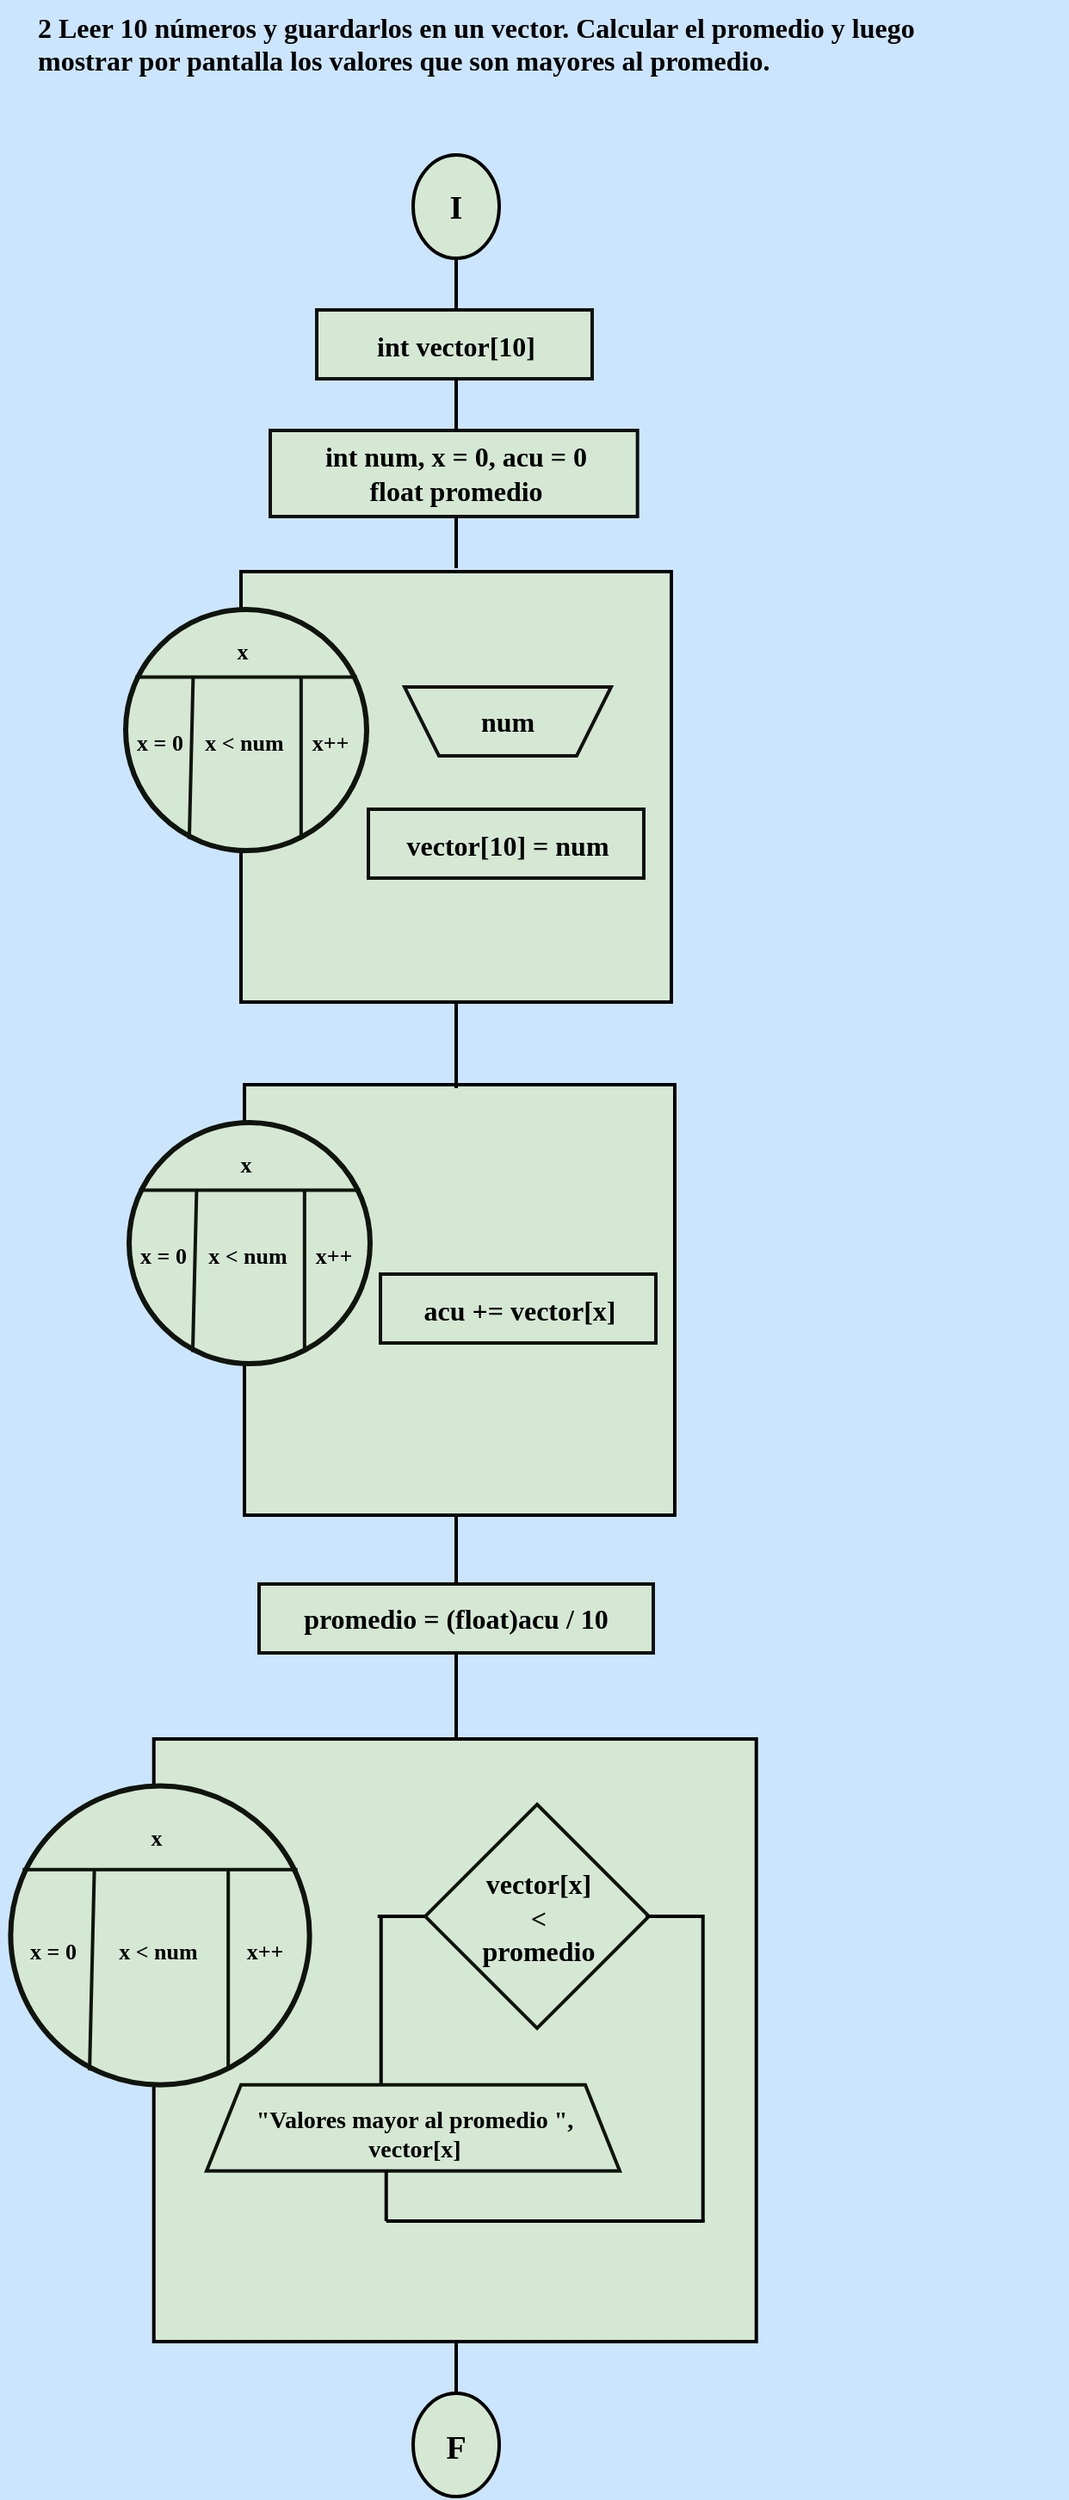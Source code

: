 <mxfile version="24.4.8" type="device">
  <diagram name="Página-1" id="AKoou6CRLwUJHbGNkbX9">
    <mxGraphModel dx="1420" dy="830" grid="1" gridSize="10" guides="1" tooltips="1" connect="1" arrows="1" fold="1" page="1" pageScale="1" pageWidth="827" pageHeight="1169" background="#CCE5FF" math="0" shadow="0">
      <root>
        <mxCell id="0" />
        <mxCell id="1" parent="0" />
        <mxCell id="Jc-Pg5-LPqiU9QXtN4wY-1" value="2 Leer 10 números y guardarlos en un vector. Calcular el promedio y luego&#xa;mostrar por pantalla los valores que son mayores al promedio." style="text;whiteSpace=wrap;html=1;fontFamily=Comic Sans MS;fontStyle=1;fontSize=16;fontColor=#000000;" vertex="1" parent="1">
          <mxGeometry x="110" y="20" width="600" height="60" as="geometry" />
        </mxCell>
        <mxCell id="Jc-Pg5-LPqiU9QXtN4wY-86" value="" style="group;aspect=fixed;" vertex="1" connectable="0" parent="1">
          <mxGeometry x="99.36" y="110" width="439.28" height="1360" as="geometry" />
        </mxCell>
        <mxCell id="Jc-Pg5-LPqiU9QXtN4wY-6" value="" style="group;aspect=fixed;" vertex="1" connectable="0" parent="Jc-Pg5-LPqiU9QXtN4wY-86">
          <mxGeometry x="230.64" width="50" height="60" as="geometry" />
        </mxCell>
        <mxCell id="Jc-Pg5-LPqiU9QXtN4wY-2" value="" style="strokeWidth=2;html=1;shape=mxgraph.flowchart.start_2;whiteSpace=wrap;rounded=0;labelBackgroundColor=none;strokeColor=#000000;align=center;verticalAlign=middle;fontFamily=Helvetica;fontSize=12;fontColor=default;fillColor=#d5e8d4;aspect=fixed;" vertex="1" parent="Jc-Pg5-LPqiU9QXtN4wY-6">
          <mxGeometry width="50" height="60" as="geometry" />
        </mxCell>
        <mxCell id="Jc-Pg5-LPqiU9QXtN4wY-4" value="&lt;font color=&quot;#000000&quot; size=&quot;1&quot; face=&quot;Comic Sans MS&quot;&gt;&lt;b style=&quot;font-size: 19px;&quot;&gt;I&lt;/b&gt;&lt;/font&gt;" style="text;strokeColor=none;align=center;fillColor=none;html=1;verticalAlign=middle;whiteSpace=wrap;rounded=0;fontFamily=Architects Daughter;fontSource=https%3A%2F%2Ffonts.googleapis.com%2Fcss%3Ffamily%3DArchitects%2BDaughter;aspect=fixed;" vertex="1" parent="Jc-Pg5-LPqiU9QXtN4wY-6">
          <mxGeometry x="5" y="16" width="40" height="30" as="geometry" />
        </mxCell>
        <mxCell id="Jc-Pg5-LPqiU9QXtN4wY-7" value="" style="group;aspect=fixed;" vertex="1" connectable="0" parent="Jc-Pg5-LPqiU9QXtN4wY-86">
          <mxGeometry x="230.64" y="1300" width="50" height="60" as="geometry" />
        </mxCell>
        <mxCell id="Jc-Pg5-LPqiU9QXtN4wY-3" value="" style="strokeWidth=2;html=1;shape=mxgraph.flowchart.start_2;whiteSpace=wrap;rounded=0;labelBackgroundColor=none;strokeColor=#000000;align=center;verticalAlign=middle;fontFamily=Helvetica;fontSize=12;fontColor=default;fillColor=#d5e8d4;" vertex="1" parent="Jc-Pg5-LPqiU9QXtN4wY-7">
          <mxGeometry width="50" height="60" as="geometry" />
        </mxCell>
        <mxCell id="Jc-Pg5-LPqiU9QXtN4wY-5" value="&lt;font color=&quot;#000000&quot; size=&quot;1&quot; face=&quot;Comic Sans MS&quot;&gt;&lt;b style=&quot;font-size: 19px;&quot;&gt;F&lt;/b&gt;&lt;/font&gt;" style="text;strokeColor=none;align=center;fillColor=none;html=1;verticalAlign=middle;whiteSpace=wrap;rounded=0;fontFamily=Architects Daughter;fontSource=https://fonts.googleapis.com/css?family=Architects+Daughter;" vertex="1" parent="Jc-Pg5-LPqiU9QXtN4wY-7">
          <mxGeometry x="5" y="17" width="40" height="30" as="geometry" />
        </mxCell>
        <mxCell id="Jc-Pg5-LPqiU9QXtN4wY-10" value="" style="group;aspect=fixed;" vertex="1" connectable="0" parent="Jc-Pg5-LPqiU9QXtN4wY-86">
          <mxGeometry x="165.64" y="90" width="180" height="40" as="geometry" />
        </mxCell>
        <mxCell id="Jc-Pg5-LPqiU9QXtN4wY-8" value="" style="rounded=0;whiteSpace=wrap;html=1;labelBackgroundColor=none;strokeColor=#0f100e;strokeWidth=2;align=center;verticalAlign=middle;fontFamily=Helvetica;fontSize=12;fontColor=default;fillColor=#d5e8d4;" vertex="1" parent="Jc-Pg5-LPqiU9QXtN4wY-10">
          <mxGeometry x="9" width="160" height="40" as="geometry" />
        </mxCell>
        <mxCell id="Jc-Pg5-LPqiU9QXtN4wY-9" value="&lt;font size=&quot;1&quot; face=&quot;Comic Sans MS&quot; color=&quot;#000000&quot;&gt;&lt;b style=&quot;font-size: 16px;&quot;&gt;int vector[10]&lt;/b&gt;&lt;/font&gt;" style="text;strokeColor=none;align=center;fillColor=none;html=1;verticalAlign=middle;whiteSpace=wrap;rounded=0;fontFamily=Architects Daughter;fontSource=https%3A%2F%2Ffonts.googleapis.com%2Fcss%3Ffamily%3DArchitects%2BDaughter;" vertex="1" parent="Jc-Pg5-LPqiU9QXtN4wY-10">
          <mxGeometry y="6" width="180" height="30" as="geometry" />
        </mxCell>
        <mxCell id="Jc-Pg5-LPqiU9QXtN4wY-13" value="" style="group;aspect=fixed;" vertex="1" connectable="0" parent="Jc-Pg5-LPqiU9QXtN4wY-86">
          <mxGeometry x="135.64" y="160" width="240" height="55" as="geometry" />
        </mxCell>
        <mxCell id="Jc-Pg5-LPqiU9QXtN4wY-14" value="" style="rounded=0;whiteSpace=wrap;html=1;labelBackgroundColor=none;strokeColor=#0f100e;strokeWidth=2;align=center;verticalAlign=middle;fontFamily=Helvetica;fontSize=12;fontColor=default;fillColor=#d5e8d4;aspect=fixed;" vertex="1" parent="Jc-Pg5-LPqiU9QXtN4wY-13">
          <mxGeometry x="12" width="213.333" height="50" as="geometry" />
        </mxCell>
        <mxCell id="Jc-Pg5-LPqiU9QXtN4wY-15" value="&lt;font size=&quot;1&quot; face=&quot;Comic Sans MS&quot; color=&quot;#000000&quot;&gt;&lt;b style=&quot;font-size: 16px;&quot;&gt;int num, x = 0, acu = 0&lt;/b&gt;&lt;/font&gt;&lt;div&gt;&lt;font size=&quot;1&quot; face=&quot;Comic Sans MS&quot; color=&quot;#000000&quot;&gt;&lt;b style=&quot;font-size: 16px;&quot;&gt;float promedio&lt;/b&gt;&lt;/font&gt;&lt;/div&gt;" style="text;strokeColor=none;align=center;fillColor=none;html=1;verticalAlign=middle;whiteSpace=wrap;rounded=0;fontFamily=Architects Daughter;fontSource=https://fonts.googleapis.com/css?family=Architects+Daughter;aspect=fixed;" vertex="1" parent="Jc-Pg5-LPqiU9QXtN4wY-13">
          <mxGeometry x="15.33" y="-5" width="210" height="60" as="geometry" />
        </mxCell>
        <mxCell id="Jc-Pg5-LPqiU9QXtN4wY-29" value="" style="group;aspect=fixed;" vertex="1" connectable="0" parent="Jc-Pg5-LPqiU9QXtN4wY-86">
          <mxGeometry x="58.64" y="242" width="322" height="250" as="geometry" />
        </mxCell>
        <mxCell id="Jc-Pg5-LPqiU9QXtN4wY-18" value="" style="whiteSpace=wrap;html=1;aspect=fixed;rounded=0;labelBackgroundColor=none;strokeColor=#000000;strokeWidth=2;align=center;verticalAlign=middle;fontFamily=Helvetica;fontSize=12;fontColor=default;fillColor=#d5e8d4;" vertex="1" parent="Jc-Pg5-LPqiU9QXtN4wY-29">
          <mxGeometry x="72" width="250" height="250" as="geometry" />
        </mxCell>
        <mxCell id="Jc-Pg5-LPqiU9QXtN4wY-28" value="" style="group;aspect=fixed;" vertex="1" connectable="0" parent="Jc-Pg5-LPqiU9QXtN4wY-29">
          <mxGeometry y="22" width="149" height="140" as="geometry" />
        </mxCell>
        <mxCell id="Jc-Pg5-LPqiU9QXtN4wY-20" value="" style="ellipse;whiteSpace=wrap;html=1;aspect=fixed;rounded=0;labelBackgroundColor=none;strokeColor=#0F140C;strokeWidth=3;align=center;verticalAlign=middle;fontFamily=Helvetica;fontSize=12;fontColor=default;fillColor=#d5e8d4;container=0;" vertex="1" parent="Jc-Pg5-LPqiU9QXtN4wY-28">
          <mxGeometry x="5" width="140" height="140" as="geometry" />
        </mxCell>
        <mxCell id="Jc-Pg5-LPqiU9QXtN4wY-21" value="" style="endArrow=none;html=1;rounded=0;strokeColor=#0F140C;fontFamily=Helvetica;fontSize=12;fontColor=default;fillColor=#B2C9AB;strokeWidth=2;" edge="1" parent="Jc-Pg5-LPqiU9QXtN4wY-28">
          <mxGeometry width="50" height="50" relative="1" as="geometry">
            <mxPoint x="139.4" y="39.2" as="sourcePoint" />
            <mxPoint x="10.6" y="39.2" as="targetPoint" />
          </mxGeometry>
        </mxCell>
        <mxCell id="Jc-Pg5-LPqiU9QXtN4wY-22" value="" style="endArrow=none;html=1;rounded=0;strokeColor=#0F140C;fontFamily=Helvetica;fontSize=12;fontColor=default;fillColor=#B2C9AB;exitX=0.264;exitY=0.952;exitDx=0;exitDy=0;exitPerimeter=0;strokeWidth=2;" edge="1" parent="Jc-Pg5-LPqiU9QXtN4wY-28" source="Jc-Pg5-LPqiU9QXtN4wY-20">
          <mxGeometry width="50" height="50" relative="1" as="geometry">
            <mxPoint x="38.6" y="84" as="sourcePoint" />
            <mxPoint x="44.2" y="39.2" as="targetPoint" />
          </mxGeometry>
        </mxCell>
        <mxCell id="Jc-Pg5-LPqiU9QXtN4wY-23" value="" style="endArrow=none;html=1;rounded=0;strokeColor=#0F140C;fontFamily=Helvetica;fontSize=12;fontColor=default;fillColor=#B2C9AB;exitX=0.728;exitY=0.948;exitDx=0;exitDy=0;exitPerimeter=0;strokeWidth=2;" edge="1" parent="Jc-Pg5-LPqiU9QXtN4wY-28" source="Jc-Pg5-LPqiU9QXtN4wY-20">
          <mxGeometry width="50" height="50" relative="1" as="geometry">
            <mxPoint x="89.0" y="95.2" as="sourcePoint" />
            <mxPoint x="106.92" y="39.2" as="targetPoint" />
          </mxGeometry>
        </mxCell>
        <mxCell id="Jc-Pg5-LPqiU9QXtN4wY-27" value="&lt;font face=&quot;Comic Sans MS&quot; color=&quot;#000000&quot;&gt;&lt;span style=&quot;font-size: 13px;&quot;&gt;&lt;b&gt;x&lt;/b&gt;&lt;/span&gt;&lt;/font&gt;" style="text;strokeColor=none;align=center;fillColor=none;html=1;verticalAlign=middle;whiteSpace=wrap;rounded=0;fontFamily=Architects Daughter;fontSource=https://fonts.googleapis.com/css?family=Architects+Daughter;container=0;" vertex="1" parent="Jc-Pg5-LPqiU9QXtN4wY-28">
          <mxGeometry x="48" y="10" width="50" height="30" as="geometry" />
        </mxCell>
        <mxCell id="Jc-Pg5-LPqiU9QXtN4wY-24" value="&lt;font color=&quot;#000000&quot; size=&quot;1&quot; face=&quot;Comic Sans MS&quot;&gt;&lt;b style=&quot;font-size: 13px;&quot;&gt;x++&lt;/b&gt;&lt;/font&gt;" style="text;strokeColor=none;align=center;fillColor=none;html=1;verticalAlign=middle;whiteSpace=wrap;rounded=0;fontFamily=Architects Daughter;fontSource=https%3A%2F%2Ffonts.googleapis.com%2Fcss%3Ffamily%3DArchitects%2BDaughter;container=0;" vertex="1" parent="Jc-Pg5-LPqiU9QXtN4wY-28">
          <mxGeometry x="99" y="63" width="50" height="30" as="geometry" />
        </mxCell>
        <mxCell id="Jc-Pg5-LPqiU9QXtN4wY-26" value="&lt;font color=&quot;#000000&quot; size=&quot;1&quot; face=&quot;Comic Sans MS&quot;&gt;&lt;b style=&quot;font-size: 13px;&quot;&gt;x &amp;lt; num&lt;/b&gt;&lt;/font&gt;" style="text;strokeColor=none;align=center;fillColor=none;html=1;verticalAlign=middle;whiteSpace=wrap;rounded=0;fontFamily=Architects Daughter;fontSource=https://fonts.googleapis.com/css?family=Architects+Daughter;container=0;" vertex="1" parent="Jc-Pg5-LPqiU9QXtN4wY-28">
          <mxGeometry x="44" y="63" width="60" height="30" as="geometry" />
        </mxCell>
        <mxCell id="Jc-Pg5-LPqiU9QXtN4wY-25" value="&lt;font color=&quot;#000000&quot; size=&quot;1&quot; face=&quot;Comic Sans MS&quot;&gt;&lt;b style=&quot;font-size: 13px;&quot;&gt;x = 0&lt;/b&gt;&lt;/font&gt;" style="text;strokeColor=none;align=center;fillColor=none;html=1;verticalAlign=middle;whiteSpace=wrap;rounded=0;fontFamily=Architects Daughter;fontSource=https://fonts.googleapis.com/css?family=Architects+Daughter;container=0;" vertex="1" parent="Jc-Pg5-LPqiU9QXtN4wY-28">
          <mxGeometry y="63" width="50" height="30" as="geometry" />
        </mxCell>
        <mxCell id="Jc-Pg5-LPqiU9QXtN4wY-46" value="" style="group;aspect=fixed;" vertex="1" connectable="0" parent="Jc-Pg5-LPqiU9QXtN4wY-29">
          <mxGeometry x="167" y="67" width="120" height="40" as="geometry" />
        </mxCell>
        <mxCell id="Jc-Pg5-LPqiU9QXtN4wY-44" value="" style="shape=trapezoid;perimeter=trapezoidPerimeter;whiteSpace=wrap;html=1;fixedSize=1;rounded=0;labelBackgroundColor=none;strokeColor=#121211;strokeWidth=2;align=center;verticalAlign=middle;fontFamily=Helvetica;fontSize=12;fontColor=default;fillColor=#d5e8d4;direction=west;container=0;" vertex="1" parent="Jc-Pg5-LPqiU9QXtN4wY-46">
          <mxGeometry width="120" height="40" as="geometry">
            <mxRectangle x="-1020" y="-650" width="50" height="40" as="alternateBounds" />
          </mxGeometry>
        </mxCell>
        <mxCell id="Jc-Pg5-LPqiU9QXtN4wY-45" value="&lt;font size=&quot;1&quot; face=&quot;Comic Sans MS&quot; color=&quot;#000000&quot;&gt;&lt;b style=&quot;font-size: 16px;&quot;&gt;num&lt;/b&gt;&lt;/font&gt;" style="text;strokeColor=none;align=center;fillColor=none;html=1;verticalAlign=middle;whiteSpace=wrap;rounded=0;fontFamily=Architects Daughter;fontSource=https://fonts.googleapis.com/css?family=Architects+Daughter;container=0;" vertex="1" parent="Jc-Pg5-LPqiU9QXtN4wY-46">
          <mxGeometry x="20" y="5" width="80" height="30" as="geometry" />
        </mxCell>
        <mxCell id="Jc-Pg5-LPqiU9QXtN4wY-41" value="" style="group;aspect=fixed;" vertex="1" connectable="0" parent="Jc-Pg5-LPqiU9QXtN4wY-29">
          <mxGeometry x="137" y="138" width="180" height="40" as="geometry" />
        </mxCell>
        <mxCell id="Jc-Pg5-LPqiU9QXtN4wY-42" value="" style="rounded=0;whiteSpace=wrap;html=1;labelBackgroundColor=none;strokeColor=#0f100e;strokeWidth=2;align=center;verticalAlign=middle;fontFamily=Helvetica;fontSize=12;fontColor=default;fillColor=#d5e8d4;" vertex="1" parent="Jc-Pg5-LPqiU9QXtN4wY-41">
          <mxGeometry x="9" width="160" height="40" as="geometry" />
        </mxCell>
        <mxCell id="Jc-Pg5-LPqiU9QXtN4wY-43" value="&lt;font size=&quot;1&quot; face=&quot;Comic Sans MS&quot; color=&quot;#000000&quot;&gt;&lt;b style=&quot;font-size: 16px;&quot;&gt;vector[10] = num&lt;/b&gt;&lt;/font&gt;" style="text;strokeColor=none;align=center;fillColor=none;html=1;verticalAlign=middle;whiteSpace=wrap;rounded=0;fontFamily=Architects Daughter;fontSource=https://fonts.googleapis.com/css?family=Architects+Daughter;" vertex="1" parent="Jc-Pg5-LPqiU9QXtN4wY-41">
          <mxGeometry y="6" width="180" height="30" as="geometry" />
        </mxCell>
        <mxCell id="Jc-Pg5-LPqiU9QXtN4wY-30" value="" style="group;aspect=fixed;" vertex="1" connectable="0" parent="Jc-Pg5-LPqiU9QXtN4wY-86">
          <mxGeometry x="60.64" y="540" width="322" height="250" as="geometry" />
        </mxCell>
        <mxCell id="Jc-Pg5-LPqiU9QXtN4wY-31" value="" style="whiteSpace=wrap;html=1;aspect=fixed;rounded=0;labelBackgroundColor=none;strokeColor=#000000;strokeWidth=2;align=center;verticalAlign=middle;fontFamily=Helvetica;fontSize=12;fontColor=default;fillColor=#d5e8d4;" vertex="1" parent="Jc-Pg5-LPqiU9QXtN4wY-30">
          <mxGeometry x="72" width="250" height="250" as="geometry" />
        </mxCell>
        <mxCell id="Jc-Pg5-LPqiU9QXtN4wY-32" value="" style="group;aspect=fixed;" vertex="1" connectable="0" parent="Jc-Pg5-LPqiU9QXtN4wY-30">
          <mxGeometry y="22" width="149" height="140" as="geometry" />
        </mxCell>
        <mxCell id="Jc-Pg5-LPqiU9QXtN4wY-33" value="" style="ellipse;whiteSpace=wrap;html=1;aspect=fixed;rounded=0;labelBackgroundColor=none;strokeColor=#0F140C;strokeWidth=3;align=center;verticalAlign=middle;fontFamily=Helvetica;fontSize=12;fontColor=default;fillColor=#d5e8d4;container=0;" vertex="1" parent="Jc-Pg5-LPqiU9QXtN4wY-32">
          <mxGeometry x="5" width="140" height="140" as="geometry" />
        </mxCell>
        <mxCell id="Jc-Pg5-LPqiU9QXtN4wY-34" value="" style="endArrow=none;html=1;rounded=0;strokeColor=#0F140C;fontFamily=Helvetica;fontSize=12;fontColor=default;fillColor=#B2C9AB;strokeWidth=2;" edge="1" parent="Jc-Pg5-LPqiU9QXtN4wY-32">
          <mxGeometry width="50" height="50" relative="1" as="geometry">
            <mxPoint x="139.4" y="39.2" as="sourcePoint" />
            <mxPoint x="10.6" y="39.2" as="targetPoint" />
          </mxGeometry>
        </mxCell>
        <mxCell id="Jc-Pg5-LPqiU9QXtN4wY-35" value="" style="endArrow=none;html=1;rounded=0;strokeColor=#0F140C;fontFamily=Helvetica;fontSize=12;fontColor=default;fillColor=#B2C9AB;exitX=0.264;exitY=0.952;exitDx=0;exitDy=0;exitPerimeter=0;strokeWidth=2;" edge="1" parent="Jc-Pg5-LPqiU9QXtN4wY-32" source="Jc-Pg5-LPqiU9QXtN4wY-33">
          <mxGeometry width="50" height="50" relative="1" as="geometry">
            <mxPoint x="38.6" y="84" as="sourcePoint" />
            <mxPoint x="44.2" y="39.2" as="targetPoint" />
          </mxGeometry>
        </mxCell>
        <mxCell id="Jc-Pg5-LPqiU9QXtN4wY-36" value="" style="endArrow=none;html=1;rounded=0;strokeColor=#0F140C;fontFamily=Helvetica;fontSize=12;fontColor=default;fillColor=#B2C9AB;exitX=0.728;exitY=0.948;exitDx=0;exitDy=0;exitPerimeter=0;strokeWidth=2;" edge="1" parent="Jc-Pg5-LPqiU9QXtN4wY-32" source="Jc-Pg5-LPqiU9QXtN4wY-33">
          <mxGeometry width="50" height="50" relative="1" as="geometry">
            <mxPoint x="89.0" y="95.2" as="sourcePoint" />
            <mxPoint x="106.92" y="39.2" as="targetPoint" />
          </mxGeometry>
        </mxCell>
        <mxCell id="Jc-Pg5-LPqiU9QXtN4wY-37" value="&lt;font face=&quot;Comic Sans MS&quot; color=&quot;#000000&quot;&gt;&lt;span style=&quot;font-size: 13px;&quot;&gt;&lt;b&gt;x&lt;/b&gt;&lt;/span&gt;&lt;/font&gt;" style="text;strokeColor=none;align=center;fillColor=none;html=1;verticalAlign=middle;whiteSpace=wrap;rounded=0;fontFamily=Architects Daughter;fontSource=https://fonts.googleapis.com/css?family=Architects+Daughter;container=0;" vertex="1" parent="Jc-Pg5-LPqiU9QXtN4wY-32">
          <mxGeometry x="48" y="10" width="50" height="30" as="geometry" />
        </mxCell>
        <mxCell id="Jc-Pg5-LPqiU9QXtN4wY-38" value="&lt;font color=&quot;#000000&quot; size=&quot;1&quot; face=&quot;Comic Sans MS&quot;&gt;&lt;b style=&quot;font-size: 13px;&quot;&gt;x++&lt;/b&gt;&lt;/font&gt;" style="text;strokeColor=none;align=center;fillColor=none;html=1;verticalAlign=middle;whiteSpace=wrap;rounded=0;fontFamily=Architects Daughter;fontSource=https://fonts.googleapis.com/css?family=Architects+Daughter;container=0;" vertex="1" parent="Jc-Pg5-LPqiU9QXtN4wY-32">
          <mxGeometry x="99" y="63" width="50" height="30" as="geometry" />
        </mxCell>
        <mxCell id="Jc-Pg5-LPqiU9QXtN4wY-39" value="&lt;font color=&quot;#000000&quot; size=&quot;1&quot; face=&quot;Comic Sans MS&quot;&gt;&lt;b style=&quot;font-size: 13px;&quot;&gt;x &amp;lt; num&lt;/b&gt;&lt;/font&gt;" style="text;strokeColor=none;align=center;fillColor=none;html=1;verticalAlign=middle;whiteSpace=wrap;rounded=0;fontFamily=Architects Daughter;fontSource=https://fonts.googleapis.com/css?family=Architects+Daughter;container=0;" vertex="1" parent="Jc-Pg5-LPqiU9QXtN4wY-32">
          <mxGeometry x="44" y="63" width="60" height="30" as="geometry" />
        </mxCell>
        <mxCell id="Jc-Pg5-LPqiU9QXtN4wY-40" value="&lt;font color=&quot;#000000&quot; size=&quot;1&quot; face=&quot;Comic Sans MS&quot;&gt;&lt;b style=&quot;font-size: 13px;&quot;&gt;x = 0&lt;/b&gt;&lt;/font&gt;" style="text;strokeColor=none;align=center;fillColor=none;html=1;verticalAlign=middle;whiteSpace=wrap;rounded=0;fontFamily=Architects Daughter;fontSource=https://fonts.googleapis.com/css?family=Architects+Daughter;container=0;" vertex="1" parent="Jc-Pg5-LPqiU9QXtN4wY-32">
          <mxGeometry y="63" width="50" height="30" as="geometry" />
        </mxCell>
        <mxCell id="Jc-Pg5-LPqiU9QXtN4wY-58" value="" style="group;aspect=fixed;" vertex="1" connectable="0" parent="Jc-Pg5-LPqiU9QXtN4wY-30">
          <mxGeometry x="142" y="110" width="180" height="40" as="geometry" />
        </mxCell>
        <mxCell id="Jc-Pg5-LPqiU9QXtN4wY-59" value="" style="rounded=0;whiteSpace=wrap;html=1;labelBackgroundColor=none;strokeColor=#0f100e;strokeWidth=2;align=center;verticalAlign=middle;fontFamily=Helvetica;fontSize=12;fontColor=default;fillColor=#d5e8d4;" vertex="1" parent="Jc-Pg5-LPqiU9QXtN4wY-58">
          <mxGeometry x="9" width="160" height="40" as="geometry" />
        </mxCell>
        <mxCell id="Jc-Pg5-LPqiU9QXtN4wY-60" value="&lt;font size=&quot;1&quot; face=&quot;Comic Sans MS&quot; color=&quot;#000000&quot;&gt;&lt;b style=&quot;font-size: 16px;&quot;&gt;acu += vector[x]&lt;/b&gt;&lt;/font&gt;" style="text;strokeColor=none;align=center;fillColor=none;html=1;verticalAlign=middle;whiteSpace=wrap;rounded=0;fontFamily=Architects Daughter;fontSource=https://fonts.googleapis.com/css?family=Architects+Daughter;" vertex="1" parent="Jc-Pg5-LPqiU9QXtN4wY-58">
          <mxGeometry y="6" width="180" height="30" as="geometry" />
        </mxCell>
        <mxCell id="Jc-Pg5-LPqiU9QXtN4wY-47" value="" style="group;aspect=fixed;" vertex="1" connectable="0" parent="Jc-Pg5-LPqiU9QXtN4wY-86">
          <mxGeometry y="920" width="439.28" height="350" as="geometry" />
        </mxCell>
        <mxCell id="Jc-Pg5-LPqiU9QXtN4wY-48" value="" style="whiteSpace=wrap;html=1;aspect=fixed;rounded=0;labelBackgroundColor=none;strokeColor=#000000;strokeWidth=2;align=center;verticalAlign=middle;fontFamily=Helvetica;fontSize=12;fontColor=default;fillColor=#d5e8d4;" vertex="1" parent="Jc-Pg5-LPqiU9QXtN4wY-47">
          <mxGeometry x="80" width="350" height="350" as="geometry" />
        </mxCell>
        <mxCell id="Jc-Pg5-LPqiU9QXtN4wY-49" value="" style="group;aspect=fixed;" vertex="1" connectable="0" parent="Jc-Pg5-LPqiU9QXtN4wY-47">
          <mxGeometry x="-9.36" y="27.28" width="184.76" height="173.6" as="geometry" />
        </mxCell>
        <mxCell id="Jc-Pg5-LPqiU9QXtN4wY-50" value="" style="ellipse;whiteSpace=wrap;html=1;aspect=fixed;rounded=0;labelBackgroundColor=none;strokeColor=#0F140C;strokeWidth=3;align=center;verticalAlign=middle;fontFamily=Helvetica;fontSize=12;fontColor=default;fillColor=#d5e8d4;container=0;" vertex="1" parent="Jc-Pg5-LPqiU9QXtN4wY-49">
          <mxGeometry x="6.2" width="173.6" height="173.6" as="geometry" />
        </mxCell>
        <mxCell id="Jc-Pg5-LPqiU9QXtN4wY-51" value="" style="endArrow=none;html=1;rounded=0;strokeColor=#0F140C;fontFamily=Helvetica;fontSize=12;fontColor=default;fillColor=#B2C9AB;strokeWidth=2;" edge="1" parent="Jc-Pg5-LPqiU9QXtN4wY-49">
          <mxGeometry width="50" height="50" relative="1" as="geometry">
            <mxPoint x="172.856" y="48.608" as="sourcePoint" />
            <mxPoint x="13.144" y="48.608" as="targetPoint" />
          </mxGeometry>
        </mxCell>
        <mxCell id="Jc-Pg5-LPqiU9QXtN4wY-52" value="" style="endArrow=none;html=1;rounded=0;strokeColor=#0F140C;fontFamily=Helvetica;fontSize=12;fontColor=default;fillColor=#B2C9AB;exitX=0.264;exitY=0.952;exitDx=0;exitDy=0;exitPerimeter=0;strokeWidth=2;" edge="1" parent="Jc-Pg5-LPqiU9QXtN4wY-49" source="Jc-Pg5-LPqiU9QXtN4wY-50">
          <mxGeometry width="50" height="50" relative="1" as="geometry">
            <mxPoint x="47.864" y="104.16" as="sourcePoint" />
            <mxPoint x="54.808" y="48.608" as="targetPoint" />
          </mxGeometry>
        </mxCell>
        <mxCell id="Jc-Pg5-LPqiU9QXtN4wY-53" value="" style="endArrow=none;html=1;rounded=0;strokeColor=#0F140C;fontFamily=Helvetica;fontSize=12;fontColor=default;fillColor=#B2C9AB;exitX=0.728;exitY=0.948;exitDx=0;exitDy=0;exitPerimeter=0;strokeWidth=2;" edge="1" parent="Jc-Pg5-LPqiU9QXtN4wY-49" source="Jc-Pg5-LPqiU9QXtN4wY-50">
          <mxGeometry width="50" height="50" relative="1" as="geometry">
            <mxPoint x="110.36" y="118.048" as="sourcePoint" />
            <mxPoint x="132.581" y="48.608" as="targetPoint" />
          </mxGeometry>
        </mxCell>
        <mxCell id="Jc-Pg5-LPqiU9QXtN4wY-54" value="&lt;font face=&quot;Comic Sans MS&quot; color=&quot;#000000&quot;&gt;&lt;span style=&quot;font-size: 13px;&quot;&gt;&lt;b&gt;x&lt;/b&gt;&lt;/span&gt;&lt;/font&gt;" style="text;strokeColor=none;align=center;fillColor=none;html=1;verticalAlign=middle;whiteSpace=wrap;rounded=0;fontFamily=Architects Daughter;fontSource=https://fonts.googleapis.com/css?family=Architects+Daughter;container=0;" vertex="1" parent="Jc-Pg5-LPqiU9QXtN4wY-49">
          <mxGeometry x="59.52" y="12.4" width="62" height="37.2" as="geometry" />
        </mxCell>
        <mxCell id="Jc-Pg5-LPqiU9QXtN4wY-55" value="&lt;font color=&quot;#000000&quot; size=&quot;1&quot; face=&quot;Comic Sans MS&quot;&gt;&lt;b style=&quot;font-size: 13px;&quot;&gt;x++&lt;/b&gt;&lt;/font&gt;" style="text;strokeColor=none;align=center;fillColor=none;html=1;verticalAlign=middle;whiteSpace=wrap;rounded=0;fontFamily=Architects Daughter;fontSource=https://fonts.googleapis.com/css?family=Architects+Daughter;container=0;" vertex="1" parent="Jc-Pg5-LPqiU9QXtN4wY-49">
          <mxGeometry x="122.76" y="78.12" width="62" height="37.2" as="geometry" />
        </mxCell>
        <mxCell id="Jc-Pg5-LPqiU9QXtN4wY-56" value="&lt;font color=&quot;#000000&quot; size=&quot;1&quot; face=&quot;Comic Sans MS&quot;&gt;&lt;b style=&quot;font-size: 13px;&quot;&gt;x &amp;lt; num&lt;/b&gt;&lt;/font&gt;" style="text;strokeColor=none;align=center;fillColor=none;html=1;verticalAlign=middle;whiteSpace=wrap;rounded=0;fontFamily=Architects Daughter;fontSource=https://fonts.googleapis.com/css?family=Architects+Daughter;container=0;" vertex="1" parent="Jc-Pg5-LPqiU9QXtN4wY-49">
          <mxGeometry x="54.56" y="78.12" width="74.4" height="37.2" as="geometry" />
        </mxCell>
        <mxCell id="Jc-Pg5-LPqiU9QXtN4wY-57" value="&lt;font color=&quot;#000000&quot; size=&quot;1&quot; face=&quot;Comic Sans MS&quot;&gt;&lt;b style=&quot;font-size: 13px;&quot;&gt;x = 0&lt;/b&gt;&lt;/font&gt;" style="text;strokeColor=none;align=center;fillColor=none;html=1;verticalAlign=middle;whiteSpace=wrap;rounded=0;fontFamily=Architects Daughter;fontSource=https://fonts.googleapis.com/css?family=Architects+Daughter;container=0;" vertex="1" parent="Jc-Pg5-LPqiU9QXtN4wY-49">
          <mxGeometry y="78.12" width="62" height="37.2" as="geometry" />
        </mxCell>
        <mxCell id="Jc-Pg5-LPqiU9QXtN4wY-67" value="" style="group;aspect=fixed;" vertex="1" connectable="0" parent="Jc-Pg5-LPqiU9QXtN4wY-47">
          <mxGeometry x="237.64" y="38" width="131" height="130" as="geometry" />
        </mxCell>
        <mxCell id="Jc-Pg5-LPqiU9QXtN4wY-65" value="" style="rhombus;whiteSpace=wrap;html=1;rounded=0;labelBackgroundColor=none;strokeColor=#0F140C;strokeWidth=2;align=center;verticalAlign=middle;fontFamily=Helvetica;fontSize=12;fontColor=default;fillColor=#d5e8d4;" vertex="1" parent="Jc-Pg5-LPqiU9QXtN4wY-67">
          <mxGeometry width="130" height="130" as="geometry" />
        </mxCell>
        <mxCell id="Jc-Pg5-LPqiU9QXtN4wY-66" value="&lt;font size=&quot;1&quot; face=&quot;Comic Sans MS&quot; color=&quot;#000000&quot;&gt;&lt;b style=&quot;font-size: 16px;&quot;&gt;vector[x]&lt;/b&gt;&lt;/font&gt;&lt;div&gt;&lt;font size=&quot;1&quot; face=&quot;Comic Sans MS&quot; color=&quot;#000000&quot;&gt;&lt;b style=&quot;font-size: 16px;&quot;&gt;&amp;lt;&lt;/b&gt;&lt;/font&gt;&lt;/div&gt;&lt;div&gt;&lt;font size=&quot;1&quot; face=&quot;Comic Sans MS&quot; color=&quot;#000000&quot;&gt;&lt;b style=&quot;font-size: 16px;&quot;&gt;promedio&lt;/b&gt;&lt;/font&gt;&lt;/div&gt;" style="text;strokeColor=none;align=center;fillColor=none;html=1;verticalAlign=middle;whiteSpace=wrap;rounded=0;fontFamily=Architects Daughter;fontSource=https://fonts.googleapis.com/css?family=Architects+Daughter;" vertex="1" parent="Jc-Pg5-LPqiU9QXtN4wY-67">
          <mxGeometry x="1" y="31" width="130" height="70" as="geometry" />
        </mxCell>
        <mxCell id="Jc-Pg5-LPqiU9QXtN4wY-70" value="" style="group;aspect=fixed;" vertex="1" connectable="0" parent="Jc-Pg5-LPqiU9QXtN4wY-47">
          <mxGeometry x="110.64" y="200.88" width="240" height="54" as="geometry" />
        </mxCell>
        <mxCell id="Jc-Pg5-LPqiU9QXtN4wY-68" value="" style="shape=trapezoid;perimeter=trapezoidPerimeter;whiteSpace=wrap;html=1;fixedSize=1;rounded=0;labelBackgroundColor=none;strokeColor=#0F140C;strokeWidth=2;align=center;verticalAlign=middle;fontFamily=Helvetica;fontSize=12;fontColor=default;fillColor=#d5e8d4;" vertex="1" parent="Jc-Pg5-LPqiU9QXtN4wY-70">
          <mxGeometry width="240" height="50" as="geometry" />
        </mxCell>
        <mxCell id="Jc-Pg5-LPqiU9QXtN4wY-69" value="&lt;b&gt;&lt;font color=&quot;#000000&quot; style=&quot;font-size: 14px;&quot; face=&quot;Comic Sans MS&quot;&gt;&quot;Valores mayor al promedio &quot;,&lt;/font&gt;&lt;/b&gt;&lt;div&gt;&lt;font face=&quot;Comic Sans MS&quot; color=&quot;#000000&quot;&gt;&lt;span style=&quot;font-size: 14px;&quot;&gt;&lt;b&gt;vector[x]&lt;/b&gt;&lt;/span&gt;&lt;/font&gt;&lt;/div&gt;" style="text;strokeColor=none;align=center;fillColor=none;html=1;verticalAlign=middle;whiteSpace=wrap;rounded=0;fontFamily=Architects Daughter;fontSource=https%3A%2F%2Ffonts.googleapis.com%2Fcss%3Ffamily%3DArchitects%2BDaughter;" vertex="1" parent="Jc-Pg5-LPqiU9QXtN4wY-70">
          <mxGeometry x="16" y="4" width="210" height="50" as="geometry" />
        </mxCell>
        <mxCell id="Jc-Pg5-LPqiU9QXtN4wY-83" value="" style="line;strokeWidth=2;html=1;perimeter=backbonePerimeter;points=[];outlineConnect=0;hachureGap=4;fontFamily=Architects Daughter;fontSource=https://fonts.googleapis.com/css?family=Architects+Daughter;strokeColor=#000000;" vertex="1" parent="Jc-Pg5-LPqiU9QXtN4wY-47">
          <mxGeometry x="210" y="98" width="27.64" height="10" as="geometry" />
        </mxCell>
        <mxCell id="Jc-Pg5-LPqiU9QXtN4wY-84" value="" style="line;strokeWidth=2;html=1;perimeter=backbonePerimeter;points=[];outlineConnect=0;hachureGap=4;fontFamily=Architects Daughter;fontSource=https://fonts.googleapis.com/css?family=Architects+Daughter;strokeColor=#000000;" vertex="1" parent="Jc-Pg5-LPqiU9QXtN4wY-47">
          <mxGeometry x="365.64" y="98" width="34.36" height="10" as="geometry" />
        </mxCell>
        <mxCell id="Jc-Pg5-LPqiU9QXtN4wY-80" value="" style="line;strokeWidth=2;direction=south;html=1;hachureGap=4;fontFamily=Architects Daughter;fontSource=https://fonts.googleapis.com/css?family=Architects+Daughter;strokeColor=#000000;" vertex="1" parent="Jc-Pg5-LPqiU9QXtN4wY-47">
          <mxGeometry x="207" y="103" width="10" height="97" as="geometry" />
        </mxCell>
        <mxCell id="Jc-Pg5-LPqiU9QXtN4wY-81" value="" style="line;strokeWidth=2;direction=south;html=1;hachureGap=4;fontFamily=Architects Daughter;fontSource=https://fonts.googleapis.com/css?family=Architects+Daughter;strokeColor=#000000;" vertex="1" parent="Jc-Pg5-LPqiU9QXtN4wY-47">
          <mxGeometry x="394" y="104" width="10" height="176" as="geometry" />
        </mxCell>
        <mxCell id="Jc-Pg5-LPqiU9QXtN4wY-79" value="" style="line;strokeWidth=2;direction=south;html=1;hachureGap=4;fontFamily=Architects Daughter;fontSource=https://fonts.googleapis.com/css?family=Architects+Daughter;strokeColor=#000000;" vertex="1" parent="Jc-Pg5-LPqiU9QXtN4wY-47">
          <mxGeometry x="210" y="250" width="10" height="30" as="geometry" />
        </mxCell>
        <mxCell id="Jc-Pg5-LPqiU9QXtN4wY-85" value="" style="line;strokeWidth=2;html=1;perimeter=backbonePerimeter;points=[];outlineConnect=0;hachureGap=4;fontFamily=Architects Daughter;fontSource=https://fonts.googleapis.com/css?family=Architects+Daughter;strokeColor=#000000;" vertex="1" parent="Jc-Pg5-LPqiU9QXtN4wY-47">
          <mxGeometry x="215" y="275" width="185" height="10" as="geometry" />
        </mxCell>
        <mxCell id="Jc-Pg5-LPqiU9QXtN4wY-64" value="" style="group;aspect=fixed;" vertex="1" connectable="0" parent="Jc-Pg5-LPqiU9QXtN4wY-86">
          <mxGeometry x="141.14" y="830" width="229" height="40" as="geometry" />
        </mxCell>
        <mxCell id="Jc-Pg5-LPqiU9QXtN4wY-62" value="" style="rounded=0;whiteSpace=wrap;html=1;labelBackgroundColor=none;strokeColor=#0f100e;strokeWidth=2;align=center;verticalAlign=middle;fontFamily=Helvetica;fontSize=12;fontColor=default;fillColor=#d5e8d4;container=0;" vertex="1" parent="Jc-Pg5-LPqiU9QXtN4wY-64">
          <mxGeometry width="229" height="40" as="geometry" />
        </mxCell>
        <mxCell id="Jc-Pg5-LPqiU9QXtN4wY-63" value="&lt;font size=&quot;1&quot; face=&quot;Comic Sans MS&quot; color=&quot;#000000&quot;&gt;&lt;b style=&quot;font-size: 16px;&quot;&gt;promedio = (float)acu / 10&lt;/b&gt;&lt;/font&gt;" style="text;strokeColor=none;align=center;fillColor=none;html=1;verticalAlign=middle;whiteSpace=wrap;rounded=0;fontFamily=Architects Daughter;fontSource=https://fonts.googleapis.com/css?family=Architects+Daughter;container=0;" vertex="1" parent="Jc-Pg5-LPqiU9QXtN4wY-64">
          <mxGeometry x="4.5" y="5" width="220" height="30" as="geometry" />
        </mxCell>
        <mxCell id="Jc-Pg5-LPqiU9QXtN4wY-71" value="" style="line;strokeWidth=2;direction=south;html=1;hachureGap=4;fontFamily=Architects Daughter;fontSource=https://fonts.googleapis.com/css?family=Architects+Daughter;strokeColor=#000000;" vertex="1" parent="Jc-Pg5-LPqiU9QXtN4wY-86">
          <mxGeometry x="250.64" y="60" width="10" height="30" as="geometry" />
        </mxCell>
        <mxCell id="Jc-Pg5-LPqiU9QXtN4wY-72" value="" style="line;strokeWidth=2;direction=south;html=1;hachureGap=4;fontFamily=Architects Daughter;fontSource=https://fonts.googleapis.com/css?family=Architects+Daughter;strokeColor=#000000;" vertex="1" parent="Jc-Pg5-LPqiU9QXtN4wY-86">
          <mxGeometry x="250.64" y="130" width="10" height="30" as="geometry" />
        </mxCell>
        <mxCell id="Jc-Pg5-LPqiU9QXtN4wY-73" value="" style="line;strokeWidth=2;direction=south;html=1;hachureGap=4;fontFamily=Architects Daughter;fontSource=https://fonts.googleapis.com/css?family=Architects+Daughter;strokeColor=#000000;" vertex="1" parent="Jc-Pg5-LPqiU9QXtN4wY-86">
          <mxGeometry x="250.64" y="492" width="10" height="50" as="geometry" />
        </mxCell>
        <mxCell id="Jc-Pg5-LPqiU9QXtN4wY-74" value="" style="line;strokeWidth=2;direction=south;html=1;hachureGap=4;fontFamily=Architects Daughter;fontSource=https://fonts.googleapis.com/css?family=Architects+Daughter;strokeColor=#000000;" vertex="1" parent="Jc-Pg5-LPqiU9QXtN4wY-86">
          <mxGeometry x="250.64" y="210" width="10" height="30" as="geometry" />
        </mxCell>
        <mxCell id="Jc-Pg5-LPqiU9QXtN4wY-75" value="" style="line;strokeWidth=2;direction=south;html=1;hachureGap=4;fontFamily=Architects Daughter;fontSource=https://fonts.googleapis.com/css?family=Architects+Daughter;strokeColor=#000000;" vertex="1" parent="Jc-Pg5-LPqiU9QXtN4wY-86">
          <mxGeometry x="250.64" y="790" width="10" height="40" as="geometry" />
        </mxCell>
        <mxCell id="Jc-Pg5-LPqiU9QXtN4wY-76" value="" style="line;strokeWidth=2;direction=south;html=1;hachureGap=4;fontFamily=Architects Daughter;fontSource=https://fonts.googleapis.com/css?family=Architects+Daughter;strokeColor=#000000;" vertex="1" parent="Jc-Pg5-LPqiU9QXtN4wY-86">
          <mxGeometry x="250.64" y="870" width="10" height="50" as="geometry" />
        </mxCell>
        <mxCell id="Jc-Pg5-LPqiU9QXtN4wY-77" value="" style="line;strokeWidth=2;direction=south;html=1;hachureGap=4;fontFamily=Architects Daughter;fontSource=https://fonts.googleapis.com/css?family=Architects+Daughter;strokeColor=#000000;" vertex="1" parent="Jc-Pg5-LPqiU9QXtN4wY-86">
          <mxGeometry x="250.64" y="1270" width="10" height="30" as="geometry" />
        </mxCell>
      </root>
    </mxGraphModel>
  </diagram>
</mxfile>
